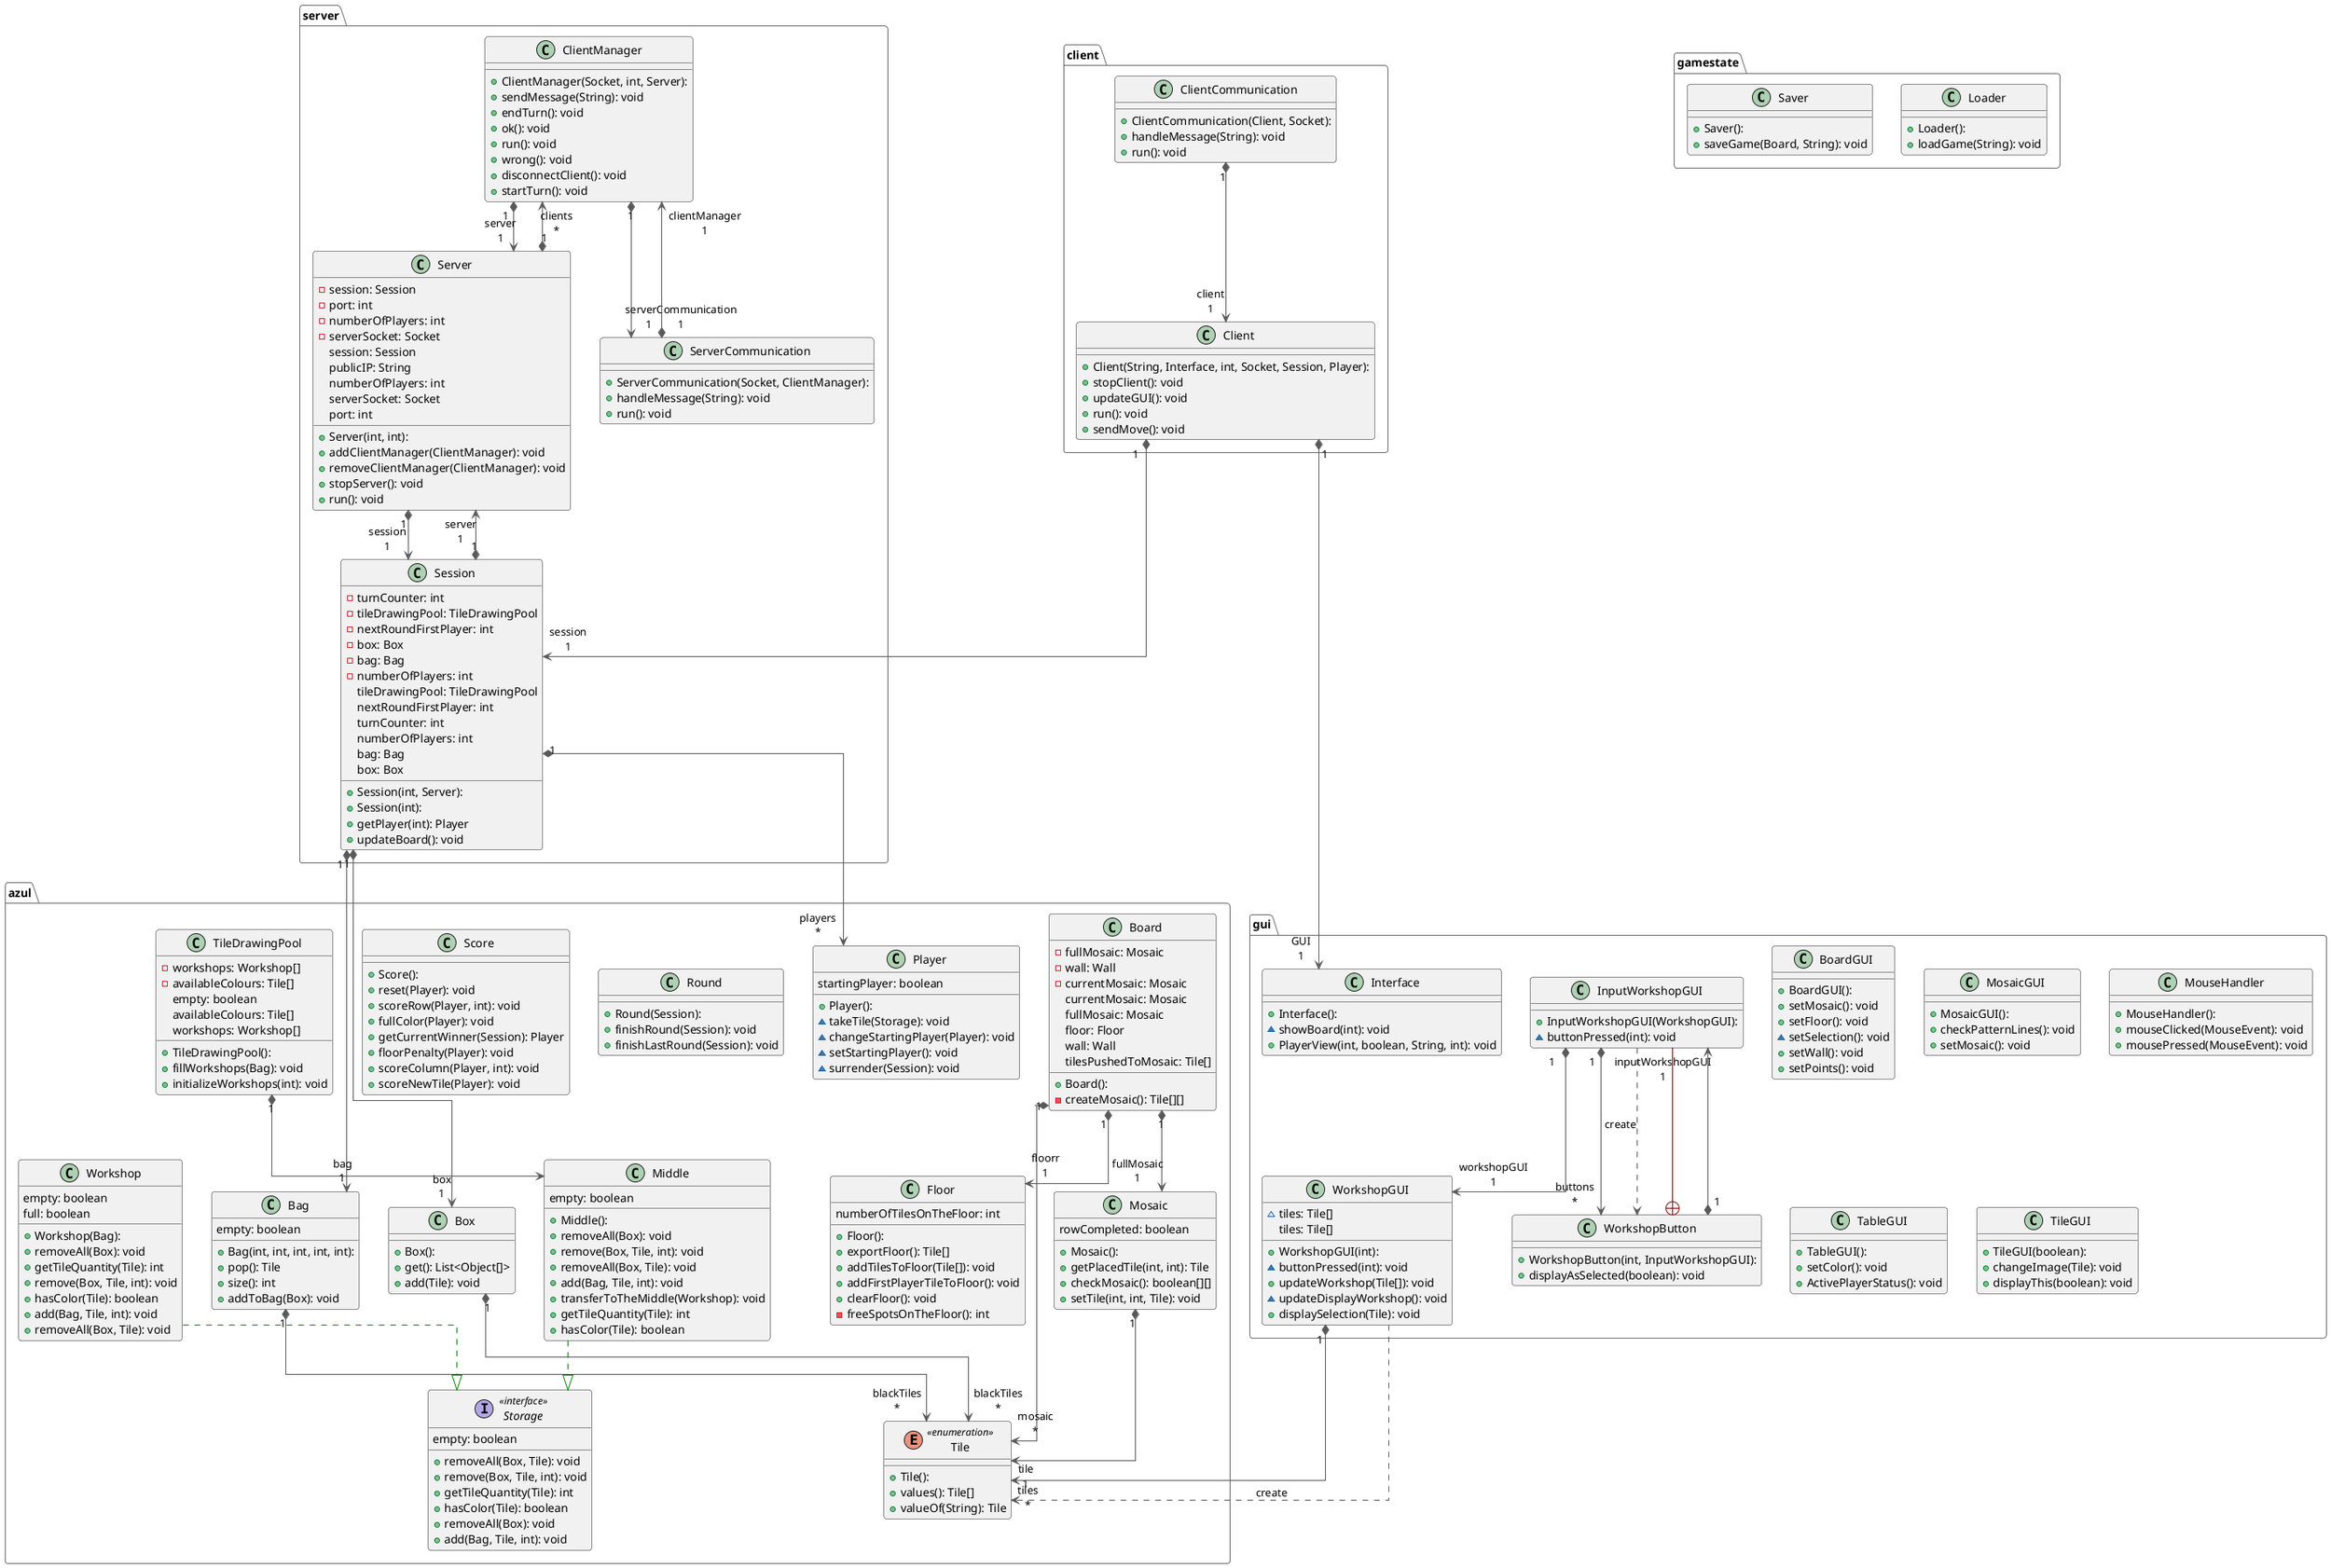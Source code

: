 @startuml
!theme vibrant

top to bottom direction
skinparam linetype ortho

package azul{
class Bag {
  + Bag(int, int, int, int, int):
  + pop(): Tile
  + size(): int
  + addToBag(Box): void
   empty: boolean
}

class Board {
  + Board():
  - fullMosaic: Mosaic
  - wall: Wall
  - currentMosaic: Mosaic
  - createMosaic(): Tile[][]
   currentMosaic: Mosaic
   fullMosaic: Mosaic
   floor: Floor
   wall: Wall
   tilesPushedToMosaic: Tile[]
}
}
package gui{
class BoardGUI {
  + BoardGUI():
  + setMosaic(): void
  + setFloor(): void
  ~ setSelection(): void
  + setWall(): void
  + setPoints(): void
}
}
package azul{
class Box {
  + Box():
  + get(): List<Object[]>
  + add(Tile): void
}
}
package client{
class Client {
  + Client(String, Interface, int, Socket, Session, Player):
  + stopClient(): void
  + updateGUI(): void
  + run(): void
  + sendMove(): void
}

class ClientCommunication {
  + ClientCommunication(Client, Socket):
  + handleMessage(String): void
  + run(): void
}
}
package server{
class ClientManager {
  + ClientManager(Socket, int, Server):
  + sendMessage(String): void
  + endTurn(): void
  + ok(): void
  + run(): void
  + wrong(): void
  + disconnectClient(): void
  + startTurn(): void
}
}
package azul{
class Floor {
  + Floor():
  + exportFloor(): Tile[]
  + addTilesToFloor(Tile[]): void
  + addFirstPlayerTileToFloor(): void
  + clearFloor(): void
  - freeSpotsOnTheFloor(): int
   numberOfTilesOnTheFloor: int
}
}
package gui{
class InputWorkshopGUI {
  + InputWorkshopGUI(WorkshopGUI):
  ~ buttonPressed(int): void
}
class Interface {
  + Interface():
  ~ showBoard(int): void
  + PlayerView(int, boolean, String, int): void
}
}
package gamestate{
class Loader {
  + Loader():
  + loadGame(String): void
}
}
package azul{
class Middle {
  + Middle():
  + removeAll(Box): void
  + remove(Box, Tile, int): void
  + removeAll(Box, Tile): void
  + add(Bag, Tile, int): void
  + transferToTheMiddle(Workshop): void
  + getTileQuantity(Tile): int
  + hasColor(Tile): boolean
   empty: boolean
}
class Mosaic {
  + Mosaic():
  + getPlacedTile(int, int): Tile
  + checkMosaic(): boolean[][]
  + setTile(int, int, Tile): void
   rowCompleted: boolean
}
}
package gui{
class MosaicGUI {
  + MosaicGUI():
  + checkPatternLines(): void
  + setMosaic(): void
}
class MouseHandler {
  + MouseHandler():
  + mouseClicked(MouseEvent): void
  + mousePressed(MouseEvent): void
}
}
package azul{
class Player {
  + Player():
  ~ takeTile(Storage): void
  ~ changeStartingPlayer(Player): void
  ~ setStartingPlayer(): void
  ~ surrender(Session): void
   startingPlayer: boolean
}
class Round {
  + Round(Session):
  + finishRound(Session): void
  + finishLastRound(Session): void
}
}
package gamestate{
class Saver {
  + Saver():
  + saveGame(Board, String): void
}
}
package azul{
class Score {
  + Score():
  + reset(Player): void
  + scoreRow(Player, int): void
  + fullColor(Player): void
  + getCurrentWinner(Session): Player
  + floorPenalty(Player): void
  + scoreColumn(Player, int): void
  + scoreNewTile(Player): void
}
}
package server{
class Server {
  + Server(int, int):
  - session: Session
  - port: int
  - numberOfPlayers: int
  - serverSocket: Socket
  + addClientManager(ClientManager): void
  + removeClientManager(ClientManager): void
  + stopServer(): void
  + run(): void
   session: Session
   publicIP: String
   numberOfPlayers: int
   serverSocket: Socket
   port: int
}
class ServerCommunication {
  + ServerCommunication(Socket, ClientManager):
  + handleMessage(String): void
  + run(): void
}
class Session {
  + Session(int, Server):
  + Session(int):
  - turnCounter: int
  - tileDrawingPool: TileDrawingPool
  - nextRoundFirstPlayer: int
  - box: Box
  - bag: Bag
  - numberOfPlayers: int
  + getPlayer(int): Player
  + updateBoard(): void
   tileDrawingPool: TileDrawingPool
   nextRoundFirstPlayer: int
   turnCounter: int
   numberOfPlayers: int
   bag: Bag
   box: Box
}
}
package azul{
interface Storage << interface >> {
  + removeAll(Box, Tile): void
  + remove(Box, Tile, int): void
  + getTileQuantity(Tile): int
  + hasColor(Tile): boolean
  + removeAll(Box): void
  + add(Bag, Tile, int): void
   empty: boolean
}
}
package gui{
class TableGUI {
  + TableGUI():
  + setColor(): void
  + ActivePlayerStatus(): void
}
}
package azul{
enum Tile << enumeration >> {
  + Tile():
  + values(): Tile[]
  + valueOf(String): Tile
}
}
package azul{
class TileDrawingPool {
  + TileDrawingPool():
  - workshops: Workshop[]
  - availableColours: Tile[]
  + fillWorkshops(Bag): void
  + initializeWorkshops(int): void
   empty: boolean
   availableColours: Tile[]
   workshops: Workshop[]
}
}
package gui{
class TileGUI {
  + TileGUI(boolean):
  + changeImage(Tile): void
  + displayThis(boolean): void
}
}
package azul{
class Workshop {
  + Workshop(Bag):
  + removeAll(Box): void
  + getTileQuantity(Tile): int
  + remove(Box, Tile, int): void
  + hasColor(Tile): boolean
  + add(Bag, Tile, int): void
  + removeAll(Box, Tile): void
   empty: boolean
   full: boolean
}
}
package gui{
class WorkshopButton {
  + WorkshopButton(int, InputWorkshopGUI):
  + displayAsSelected(boolean): void
}

class WorkshopGUI {
  + WorkshopGUI(int):
  ~ tiles: Tile[]
  ~ buttonPressed(int): void
  + updateWorkshop(Tile[]): void
  ~ updateDisplayWorkshop(): void
  + displaySelection(Tile): void
   tiles: Tile[]
}
}
Bag                 "1" *-[#595959,plain]-> "blackTiles\n*" Tile
Board               "1" *-[#595959,plain]-> "floorr\n1" Floor
Board               "1" *-[#595959,plain]-> "fullMosaic\n1" Mosaic
Board               "1" *-[#595959,plain]-> "mosaic\n*" Tile
Box                 "1" *-[#595959,plain]-> "blackTiles\n*" Tile
Client              "1" *-[#595959,plain]-> "GUI\n1" Interface
Client              "1" *-[#595959,plain]-> "session\n1" Session
ClientCommunication "1" *-[#595959,plain]-> "client\n1" Client
ClientManager       "1" *-[#595959,plain]-> "server\n1" Server
ClientManager       "1" *-[#595959,plain]-> "serverCommunication\n1" ServerCommunication
InputWorkshopGUI    "1" *-[#595959,plain]-> "buttons\n*" WorkshopButton
InputWorkshopGUI     -[#595959,dashed]->  WorkshopButton      : "«create»"
InputWorkshopGUI    "1" *-[#595959,plain]-> "workshopGUI\n1" WorkshopGUI
Middle               -[#008200,dashed]-^  Storage
TileDrawingPool     "1"*-[#595959,plain]-> Middle
Mosaic              "1" *-[#595959,plain]-> "tile\n1" Tile
Server              "1" *-[#595959,plain]-> "clients\n*" ClientManager
Server              "1" *-[#595959,plain]-> "session\n1" Session
ServerCommunication "1" *-[#595959,plain]-> "clientManager\n1" ClientManager
Session             "1" *-[#595959,plain]-> "bag\n1" Bag
Session             "1" *-[#595959,plain]-> "box\n1" Box
Session             "1" *-[#595959,plain]-> "players\n*" Player
Session             "1" *-[#595959,plain]-> "server\n1" Server
Workshop             -[#008200,dashed]-^  Storage
WorkshopButton       +-[#820000,plain]-  InputWorkshopGUI
WorkshopButton      "1" *-[#595959,plain]-> "inputWorkshopGUI\n1" InputWorkshopGUI
WorkshopGUI         "1" *-[#595959,plain]-> "tiles\n*" Tile
WorkshopGUI          -[#595959,dashed]->  Tile                : "«create»"
@enduml